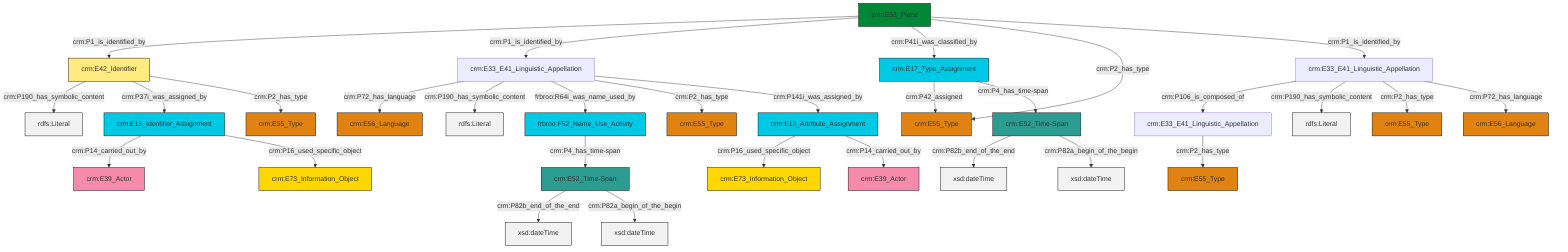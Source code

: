 graph TD
classDef Literal fill:#f2f2f2,stroke:#000000;
classDef CRM_Entity fill:#FFFFFF,stroke:#000000;
classDef Temporal_Entity fill:#00C9E6, stroke:#000000;
classDef Type fill:#E18312, stroke:#000000;
classDef Time-Span fill:#2C9C91, stroke:#000000;
classDef Appellation fill:#FFEB7F, stroke:#000000;
classDef Place fill:#008836, stroke:#000000;
classDef Persistent_Item fill:#B266B2, stroke:#000000;
classDef Conceptual_Object fill:#FFD700, stroke:#000000;
classDef Physical_Thing fill:#D2B48C, stroke:#000000;
classDef Actor fill:#f58aad, stroke:#000000;
classDef PC_Classes fill:#4ce600, stroke:#000000;
classDef Multi fill:#cccccc,stroke:#000000;

0["crm:E33_E41_Linguistic_Appellation"]:::Default -->|crm:P72_has_language| 1["crm:E56_Language"]:::Type
7["crm:E42_Identifier"]:::Appellation -->|crm:P190_has_symbolic_content| 8[rdfs:Literal]:::Literal
9["crm:E17_Type_Assignment"]:::Temporal_Entity -->|crm:P42_assigned| 10["crm:E55_Type"]:::Type
0["crm:E33_E41_Linguistic_Appellation"]:::Default -->|crm:P190_has_symbolic_content| 13[rdfs:Literal]:::Literal
18["crm:E33_E41_Linguistic_Appellation"]:::Default -->|crm:P106_is_composed_of| 11["crm:E33_E41_Linguistic_Appellation"]:::Default
21["crm:E13_Attribute_Assignment"]:::Temporal_Entity -->|crm:P16_used_specific_object| 22["crm:E73_Information_Object"]:::Conceptual_Object
11["crm:E33_E41_Linguistic_Appellation"]:::Default -->|crm:P2_has_type| 24["crm:E55_Type"]:::Type
18["crm:E33_E41_Linguistic_Appellation"]:::Default -->|crm:P190_has_symbolic_content| 26[rdfs:Literal]:::Literal
28["crm:E52_Time-Span"]:::Time-Span -->|crm:P82b_end_of_the_end| 29[xsd:dateTime]:::Literal
9["crm:E17_Type_Assignment"]:::Temporal_Entity -->|crm:P4_has_time-span| 28["crm:E52_Time-Span"]:::Time-Span
0["crm:E33_E41_Linguistic_Appellation"]:::Default -->|frbroo:R64i_was_name_used_by| 31["frbroo:F52_Name_Use_Activity"]:::Temporal_Entity
7["crm:E42_Identifier"]:::Appellation -->|crm:P37i_was_assigned_by| 2["crm:E15_Identifier_Assignment"]:::Temporal_Entity
18["crm:E33_E41_Linguistic_Appellation"]:::Default -->|crm:P2_has_type| 14["crm:E55_Type"]:::Type
19["crm:E53_Place"]:::Place -->|crm:P1_is_identified_by| 7["crm:E42_Identifier"]:::Appellation
34["crm:E52_Time-Span"]:::Time-Span -->|crm:P82b_end_of_the_end| 35[xsd:dateTime]:::Literal
19["crm:E53_Place"]:::Place -->|crm:P1_is_identified_by| 0["crm:E33_E41_Linguistic_Appellation"]:::Default
34["crm:E52_Time-Span"]:::Time-Span -->|crm:P82a_begin_of_the_begin| 36[xsd:dateTime]:::Literal
18["crm:E33_E41_Linguistic_Appellation"]:::Default -->|crm:P72_has_language| 37["crm:E56_Language"]:::Type
2["crm:E15_Identifier_Assignment"]:::Temporal_Entity -->|crm:P14_carried_out_by| 4["crm:E39_Actor"]:::Actor
31["frbroo:F52_Name_Use_Activity"]:::Temporal_Entity -->|crm:P4_has_time-span| 34["crm:E52_Time-Span"]:::Time-Span
19["crm:E53_Place"]:::Place -->|crm:P41i_was_classified_by| 9["crm:E17_Type_Assignment"]:::Temporal_Entity
2["crm:E15_Identifier_Assignment"]:::Temporal_Entity -->|crm:P16_used_specific_object| 39["crm:E73_Information_Object"]:::Conceptual_Object
7["crm:E42_Identifier"]:::Appellation -->|crm:P2_has_type| 41["crm:E55_Type"]:::Type
21["crm:E13_Attribute_Assignment"]:::Temporal_Entity -->|crm:P14_carried_out_by| 16["crm:E39_Actor"]:::Actor
19["crm:E53_Place"]:::Place -->|crm:P2_has_type| 10["crm:E55_Type"]:::Type
0["crm:E33_E41_Linguistic_Appellation"]:::Default -->|crm:P2_has_type| 32["crm:E55_Type"]:::Type
0["crm:E33_E41_Linguistic_Appellation"]:::Default -->|crm:P141i_was_assigned_by| 21["crm:E13_Attribute_Assignment"]:::Temporal_Entity
28["crm:E52_Time-Span"]:::Time-Span -->|crm:P82a_begin_of_the_begin| 50[xsd:dateTime]:::Literal
19["crm:E53_Place"]:::Place -->|crm:P1_is_identified_by| 18["crm:E33_E41_Linguistic_Appellation"]:::Default